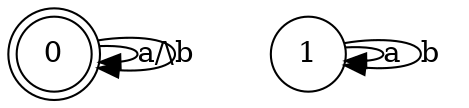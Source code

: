 digraph{
//Nodos
node[shape=doublecircle] Node0 [label="0"];
node[shape=circle] Node1 [label="1"];
//Transiciones Queda Nodo 1 desconectado
Node0->Node0 [label="a/\\"];
Node1->Node1 [label="a"];
Node0->Node0 [label="b"];
Node1->Node1 [label="b"];
}
